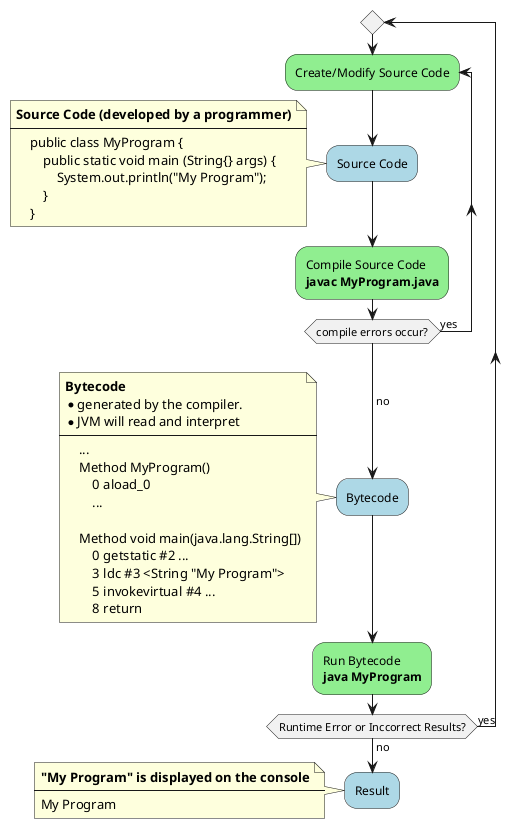 @startuml

repeat
    #LightGreen:repeat:Create/Modify Source Code;
        #LightBlue:Source Code;
        note left
        **Source Code (developed by a programmer)**
        ----
            public class MyProgram {
                public static void main (String{} args) {
                    System.out.println("My Program");
                }
            }
        end note
        #LightGreen:Compile Source Code
    **javac MyProgram.java**;
    repeat while (compile errors occur?) is (yes)
    ->no;
    #LightBlue:Bytecode;
    note left
    **Bytecode**
    *generated by the compiler.
    *JVM will read and interpret
    ----
        ...
        Method MyProgram()
            0 aload_0
            ...

        Method void main(java.lang.String[])
            0 getstatic #2 ...
            3 ldc #3 <String "My Program">
            5 invokevirtual #4 ...
            8 return
    end note
    #LightGreen:Run Bytecode
    **java MyProgram**;
repeat while (Runtime Error or Inccorrect Results?) is (yes) not (no)
#LightBlue:Result;
note left
**"My Program" is displayed on the console**
----
My Program
end note

@enduml